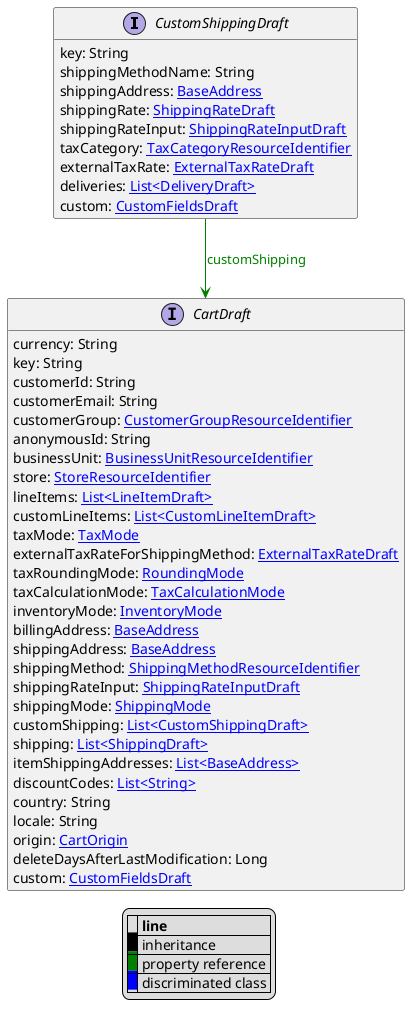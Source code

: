 @startuml

hide empty fields
hide empty methods
legend
|= |= line |
|<back:black>   </back>| inheritance |
|<back:green>   </back>| property reference |
|<back:blue>   </back>| discriminated class |
endlegend
interface CustomShippingDraft [[CustomShippingDraft.svg]]  {
    key: String
    shippingMethodName: String
    shippingAddress: [[BaseAddress.svg BaseAddress]]
    shippingRate: [[ShippingRateDraft.svg ShippingRateDraft]]
    shippingRateInput: [[ShippingRateInputDraft.svg ShippingRateInputDraft]]
    taxCategory: [[TaxCategoryResourceIdentifier.svg TaxCategoryResourceIdentifier]]
    externalTaxRate: [[ExternalTaxRateDraft.svg ExternalTaxRateDraft]]
    deliveries: [[DeliveryDraft.svg List<DeliveryDraft>]]
    custom: [[CustomFieldsDraft.svg CustomFieldsDraft]]
}



interface CartDraft [[CartDraft.svg]]  {
    currency: String
    key: String
    customerId: String
    customerEmail: String
    customerGroup: [[CustomerGroupResourceIdentifier.svg CustomerGroupResourceIdentifier]]
    anonymousId: String
    businessUnit: [[BusinessUnitResourceIdentifier.svg BusinessUnitResourceIdentifier]]
    store: [[StoreResourceIdentifier.svg StoreResourceIdentifier]]
    lineItems: [[LineItemDraft.svg List<LineItemDraft>]]
    customLineItems: [[CustomLineItemDraft.svg List<CustomLineItemDraft>]]
    taxMode: [[TaxMode.svg TaxMode]]
    externalTaxRateForShippingMethod: [[ExternalTaxRateDraft.svg ExternalTaxRateDraft]]
    taxRoundingMode: [[RoundingMode.svg RoundingMode]]
    taxCalculationMode: [[TaxCalculationMode.svg TaxCalculationMode]]
    inventoryMode: [[InventoryMode.svg InventoryMode]]
    billingAddress: [[BaseAddress.svg BaseAddress]]
    shippingAddress: [[BaseAddress.svg BaseAddress]]
    shippingMethod: [[ShippingMethodResourceIdentifier.svg ShippingMethodResourceIdentifier]]
    shippingRateInput: [[ShippingRateInputDraft.svg ShippingRateInputDraft]]
    shippingMode: [[ShippingMode.svg ShippingMode]]
    customShipping: [[CustomShippingDraft.svg List<CustomShippingDraft>]]
    shipping: [[ShippingDraft.svg List<ShippingDraft>]]
    itemShippingAddresses: [[BaseAddress.svg List<BaseAddress>]]
    discountCodes: [[String.svg List<String>]]
    country: String
    locale: String
    origin: [[CartOrigin.svg CartOrigin]]
    deleteDaysAfterLastModification: Long
    custom: [[CustomFieldsDraft.svg CustomFieldsDraft]]
}

CustomShippingDraft --> CartDraft #green;text:green : "customShipping"
@enduml
